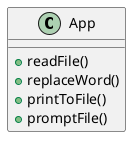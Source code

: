 @startuml

class App{
    +readFile()
    +replaceWord()
    +printToFile()
    +promptFile()
}
@enduml